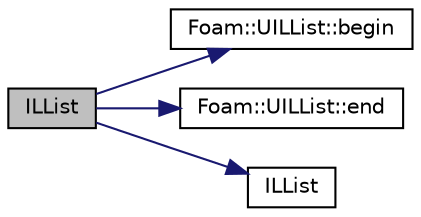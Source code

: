 digraph "ILList"
{
  bgcolor="transparent";
  edge [fontname="Helvetica",fontsize="10",labelfontname="Helvetica",labelfontsize="10"];
  node [fontname="Helvetica",fontsize="10",shape=record];
  rankdir="LR";
  Node1 [label="ILList",height=0.2,width=0.4,color="black", fillcolor="grey75", style="filled", fontcolor="black"];
  Node1 -> Node2 [color="midnightblue",fontsize="10",style="solid",fontname="Helvetica"];
  Node2 [label="Foam::UILList::begin",height=0.2,width=0.4,color="black",URL="$a02732.html#ad69bd11391be1a1dba5c8202259664f8"];
  Node1 -> Node3 [color="midnightblue",fontsize="10",style="solid",fontname="Helvetica"];
  Node3 [label="Foam::UILList::end",height=0.2,width=0.4,color="black",URL="$a02732.html#a8c02327283a4fc936eae31f08ff9ff02"];
  Node1 -> Node4 [color="midnightblue",fontsize="10",style="solid",fontname="Helvetica"];
  Node4 [label="ILList",height=0.2,width=0.4,color="black",URL="$a01035.html#aecb18670aa98571204a0d1def7ef9b05",tooltip="Null construct. "];
}

